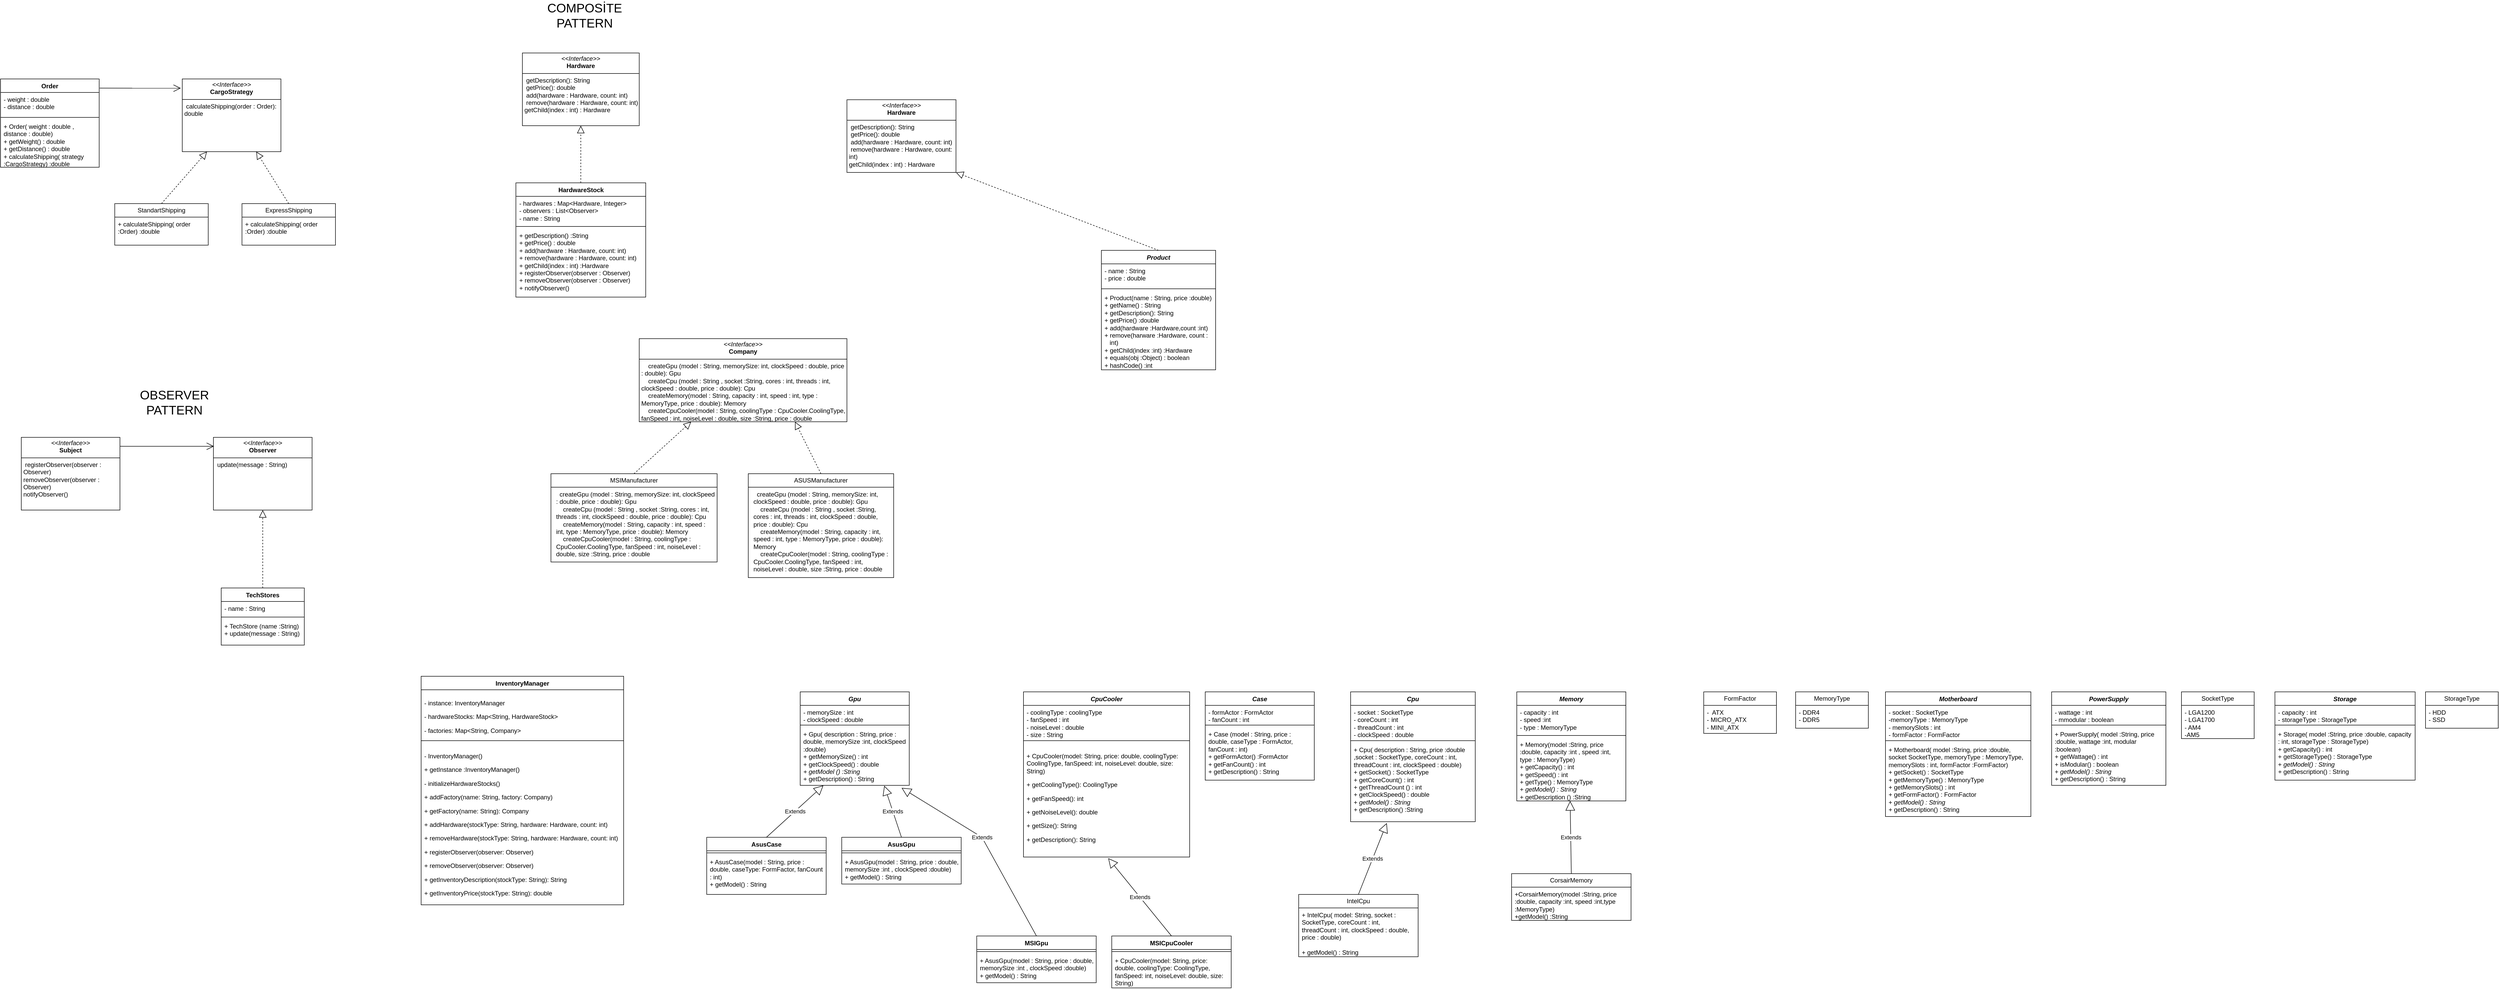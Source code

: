 <mxfile version="24.9.2">
  <diagram id="C5RBs43oDa-KdzZeNtuy" name="Page-1">
    <mxGraphModel dx="2696" dy="2283" grid="1" gridSize="10" guides="1" tooltips="1" connect="1" arrows="1" fold="1" page="1" pageScale="1" pageWidth="827" pageHeight="1169" math="0" shadow="0">
      <root>
        <mxCell id="WIyWlLk6GJQsqaUBKTNV-0" />
        <mxCell id="WIyWlLk6GJQsqaUBKTNV-1" parent="WIyWlLk6GJQsqaUBKTNV-0" />
        <mxCell id="6QeNphfjCAm_pFqaKiIY-25" value="&lt;i&gt;Product&lt;/i&gt;" style="swimlane;fontStyle=1;align=center;verticalAlign=top;childLayout=stackLayout;horizontal=1;startSize=26;horizontalStack=0;resizeParent=1;resizeParentMax=0;resizeLast=0;collapsible=1;marginBottom=0;whiteSpace=wrap;html=1;" parent="WIyWlLk6GJQsqaUBKTNV-1" vertex="1">
          <mxGeometry x="590" y="-50" width="220" height="230" as="geometry" />
        </mxCell>
        <mxCell id="6QeNphfjCAm_pFqaKiIY-26" value="- name : String&lt;div&gt;- price : double&lt;/div&gt;" style="text;strokeColor=none;fillColor=none;align=left;verticalAlign=top;spacingLeft=4;spacingRight=4;overflow=hidden;rotatable=0;points=[[0,0.5],[1,0.5]];portConstraint=eastwest;whiteSpace=wrap;html=1;" parent="6QeNphfjCAm_pFqaKiIY-25" vertex="1">
          <mxGeometry y="26" width="220" height="44" as="geometry" />
        </mxCell>
        <mxCell id="6QeNphfjCAm_pFqaKiIY-27" value="" style="line;strokeWidth=1;fillColor=none;align=left;verticalAlign=middle;spacingTop=-1;spacingLeft=3;spacingRight=3;rotatable=0;labelPosition=right;points=[];portConstraint=eastwest;strokeColor=inherit;" parent="6QeNphfjCAm_pFqaKiIY-25" vertex="1">
          <mxGeometry y="70" width="220" height="8" as="geometry" />
        </mxCell>
        <mxCell id="6QeNphfjCAm_pFqaKiIY-28" value="+ Product(name : String, price :double)&lt;div&gt;+ getName() : String&lt;br&gt;&lt;div&gt;+ getDescription(): String&lt;/div&gt;&lt;div&gt;+ getPrice() :double&lt;/div&gt;&lt;div&gt;+ add(hardware :Hardware,count :int)&lt;/div&gt;&lt;div&gt;+ remove(harware :Hardware, count :&amp;nbsp; &amp;nbsp; &amp;nbsp; &amp;nbsp;int)&lt;/div&gt;&lt;div&gt;+ getChild(index :int) :Hardware&lt;/div&gt;&lt;/div&gt;&lt;div&gt;+ equals(obj :Object) : boolean&lt;/div&gt;&lt;div&gt;+ hashCode() :int&lt;/div&gt;" style="text;strokeColor=none;fillColor=none;align=left;verticalAlign=top;spacingLeft=4;spacingRight=4;overflow=hidden;rotatable=0;points=[[0,0.5],[1,0.5]];portConstraint=eastwest;whiteSpace=wrap;html=1;" parent="6QeNphfjCAm_pFqaKiIY-25" vertex="1">
          <mxGeometry y="78" width="220" height="152" as="geometry" />
        </mxCell>
        <mxCell id="6QeNphfjCAm_pFqaKiIY-34" value="&lt;p style=&quot;margin:0px;margin-top:4px;text-align:center;&quot;&gt;&lt;i&gt;&amp;lt;&amp;lt;Interface&amp;gt;&amp;gt;&lt;/i&gt;&lt;br&gt;&lt;b&gt;Company&lt;/b&gt;&lt;/p&gt;&lt;hr size=&quot;1&quot; style=&quot;border-style:solid;&quot;&gt;&lt;p style=&quot;margin:0px;margin-left:4px;&quot;&gt;&amp;nbsp; &amp;nbsp; createGpu (model : String, memorySize: int, clockSpeed : double, price : double): Gpu&lt;br&gt;&amp;nbsp; &amp;nbsp; createCpu (model : String , socket :String, cores : int, threads : int, clockSpeed : double, price : double): Cpu&lt;/p&gt;&lt;p style=&quot;margin:0px;margin-left:4px;&quot;&gt;&amp;nbsp; &amp;nbsp; createMemory(model : String, capacity : int, speed : int, type : MemoryType, price : double): Memory&amp;nbsp;&lt;/p&gt;&lt;p style=&quot;margin:0px;margin-left:4px;&quot;&gt;&amp;nbsp; &amp;nbsp; createCpuCooler(model : String, coolingType : CpuCooler.CoolingType, fanSpeed : int, noiseLevel : double, size :String, price : double&lt;/p&gt;" style="verticalAlign=top;align=left;overflow=fill;html=1;whiteSpace=wrap;" parent="WIyWlLk6GJQsqaUBKTNV-1" vertex="1">
          <mxGeometry x="-300" y="120" width="400" height="160" as="geometry" />
        </mxCell>
        <mxCell id="6QeNphfjCAm_pFqaKiIY-39" value="ASUSManufacturer" style="swimlane;fontStyle=0;childLayout=stackLayout;horizontal=1;startSize=26;fillColor=none;horizontalStack=0;resizeParent=1;resizeParentMax=0;resizeLast=0;collapsible=1;marginBottom=0;whiteSpace=wrap;html=1;" parent="WIyWlLk6GJQsqaUBKTNV-1" vertex="1">
          <mxGeometry x="-90" y="380" width="280" height="200" as="geometry" />
        </mxCell>
        <mxCell id="6QeNphfjCAm_pFqaKiIY-40" value="&lt;p style=&quot;margin: 0px 0px 0px 4px;&quot;&gt;&amp;nbsp; createGpu (model : String, memorySize: int, clockSpeed : double, price : double): Gpu&lt;br&gt;&amp;nbsp; &amp;nbsp; createCpu (model : String , socket :String, cores : int, threads : int, clockSpeed : double, price : double): Cpu&lt;/p&gt;&lt;p style=&quot;margin: 0px 0px 0px 4px;&quot;&gt;&amp;nbsp; &amp;nbsp; createMemory(model : String, capacity : int, speed : int, type : MemoryType, price : double): Memory&amp;nbsp;&lt;/p&gt;&lt;p style=&quot;margin: 0px 0px 0px 4px;&quot;&gt;&amp;nbsp; &amp;nbsp; createCpuCooler(model : String, coolingType : CpuCooler.CoolingType, fanSpeed : int, noiseLevel : double, size :String, price : double&lt;/p&gt;" style="text;strokeColor=none;fillColor=none;align=left;verticalAlign=top;spacingLeft=4;spacingRight=4;overflow=hidden;rotatable=0;points=[[0,0.5],[1,0.5]];portConstraint=eastwest;whiteSpace=wrap;html=1;" parent="6QeNphfjCAm_pFqaKiIY-39" vertex="1">
          <mxGeometry y="26" width="280" height="174" as="geometry" />
        </mxCell>
        <mxCell id="6QeNphfjCAm_pFqaKiIY-43" value="" style="endArrow=block;dashed=1;endFill=0;endSize=12;html=1;rounded=0;exitX=0.5;exitY=0;exitDx=0;exitDy=0;entryX=0.75;entryY=1;entryDx=0;entryDy=0;" parent="WIyWlLk6GJQsqaUBKTNV-1" source="6QeNphfjCAm_pFqaKiIY-39" target="6QeNphfjCAm_pFqaKiIY-34" edge="1">
          <mxGeometry width="160" relative="1" as="geometry">
            <mxPoint x="-130" y="320" as="sourcePoint" />
            <mxPoint x="30" y="320" as="targetPoint" />
          </mxGeometry>
        </mxCell>
        <mxCell id="6QeNphfjCAm_pFqaKiIY-48" value="MSIManufacturer" style="swimlane;fontStyle=0;childLayout=stackLayout;horizontal=1;startSize=26;fillColor=none;horizontalStack=0;resizeParent=1;resizeParentMax=0;resizeLast=0;collapsible=1;marginBottom=0;whiteSpace=wrap;html=1;" parent="WIyWlLk6GJQsqaUBKTNV-1" vertex="1">
          <mxGeometry x="-470" y="380" width="320" height="170" as="geometry" />
        </mxCell>
        <mxCell id="6QeNphfjCAm_pFqaKiIY-49" value="&lt;p style=&quot;margin: 0px 0px 0px 4px;&quot;&gt;&amp;nbsp; createGpu (model : String, memorySize: int, clockSpeed : double, price : double): Gpu&lt;br&gt;&amp;nbsp; &amp;nbsp; createCpu (model : String , socket :String, cores : int, threads : int, clockSpeed : double, price : double): Cpu&lt;/p&gt;&lt;p style=&quot;margin: 0px 0px 0px 4px;&quot;&gt;&amp;nbsp; &amp;nbsp; createMemory(model : String, capacity : int, speed : int, type : MemoryType, price : double): Memory&amp;nbsp;&lt;/p&gt;&lt;p style=&quot;margin: 0px 0px 0px 4px;&quot;&gt;&amp;nbsp; &amp;nbsp; createCpuCooler(model : String, coolingType : CpuCooler.CoolingType, fanSpeed : int, noiseLevel : double, size :String, price : double&lt;/p&gt;" style="text;strokeColor=none;fillColor=none;align=left;verticalAlign=top;spacingLeft=4;spacingRight=4;overflow=hidden;rotatable=0;points=[[0,0.5],[1,0.5]];portConstraint=eastwest;whiteSpace=wrap;html=1;" parent="6QeNphfjCAm_pFqaKiIY-48" vertex="1">
          <mxGeometry y="26" width="320" height="144" as="geometry" />
        </mxCell>
        <mxCell id="6QeNphfjCAm_pFqaKiIY-52" value="" style="endArrow=block;dashed=1;endFill=0;endSize=12;html=1;rounded=0;exitX=0.5;exitY=0;exitDx=0;exitDy=0;entryX=0.25;entryY=1;entryDx=0;entryDy=0;" parent="WIyWlLk6GJQsqaUBKTNV-1" source="6QeNphfjCAm_pFqaKiIY-48" target="6QeNphfjCAm_pFqaKiIY-34" edge="1">
          <mxGeometry width="160" relative="1" as="geometry">
            <mxPoint x="-190" y="400" as="sourcePoint" />
            <mxPoint x="-47" y="280" as="targetPoint" />
          </mxGeometry>
        </mxCell>
        <mxCell id="6QeNphfjCAm_pFqaKiIY-53" value="&lt;p style=&quot;margin:0px;margin-top:4px;text-align:center;&quot;&gt;&lt;i&gt;&amp;lt;&amp;lt;Interface&amp;gt;&amp;gt;&lt;/i&gt;&lt;br&gt;&lt;b&gt;Hardware&lt;/b&gt;&lt;/p&gt;&lt;hr size=&quot;1&quot; style=&quot;border-style:solid;&quot;&gt;&lt;p style=&quot;margin:0px;margin-left:4px;&quot;&gt;&lt;span style=&quot;background-color: initial;&quot;&gt;&amp;nbsp;getDescription(): String&lt;/span&gt;&lt;/p&gt;&lt;p style=&quot;margin:0px;margin-left:4px;&quot;&gt;&amp;nbsp;getPrice(): double&lt;/p&gt;&lt;p style=&quot;margin:0px;margin-left:4px;&quot;&gt;&amp;nbsp;add(hardware : Hardware, count: int)&lt;/p&gt;&lt;p style=&quot;margin:0px;margin-left:4px;&quot;&gt;&amp;nbsp;remove&lt;span style=&quot;background-color: initial;&quot;&gt;(hardware : Hardware, count: int)&lt;/span&gt;&lt;/p&gt;&lt;p style=&quot;margin:0px;margin-left:4px;&quot;&gt;&lt;span style=&quot;background-color: initial;&quot;&gt;getChild(index : int) : Hardware&lt;/span&gt;&lt;/p&gt;&lt;div&gt;&lt;span style=&quot;background-color: initial;&quot;&gt;&lt;br&gt;&lt;/span&gt;&lt;/div&gt;&lt;p style=&quot;margin:0px;margin-left:4px;&quot;&gt;&lt;br&gt;&lt;/p&gt;" style="verticalAlign=top;align=left;overflow=fill;html=1;whiteSpace=wrap;" parent="WIyWlLk6GJQsqaUBKTNV-1" vertex="1">
          <mxGeometry x="100" y="-340" width="210" height="140" as="geometry" />
        </mxCell>
        <mxCell id="6QeNphfjCAm_pFqaKiIY-54" value="HardwareStock" style="swimlane;fontStyle=1;align=center;verticalAlign=top;childLayout=stackLayout;horizontal=1;startSize=26;horizontalStack=0;resizeParent=1;resizeParentMax=0;resizeLast=0;collapsible=1;marginBottom=0;whiteSpace=wrap;html=1;" parent="WIyWlLk6GJQsqaUBKTNV-1" vertex="1">
          <mxGeometry x="-537.5" y="-180" width="250" height="220" as="geometry" />
        </mxCell>
        <mxCell id="6QeNphfjCAm_pFqaKiIY-55" value="- hardwares : Map&amp;lt;Hardware, Integer&amp;gt; &lt;div&gt;- observers : List&amp;lt;Observer&amp;gt;&lt;/div&gt;&lt;div&gt;- name : String&lt;/div&gt;" style="text;strokeColor=none;fillColor=none;align=left;verticalAlign=top;spacingLeft=4;spacingRight=4;overflow=hidden;rotatable=0;points=[[0,0.5],[1,0.5]];portConstraint=eastwest;whiteSpace=wrap;html=1;" parent="6QeNphfjCAm_pFqaKiIY-54" vertex="1">
          <mxGeometry y="26" width="250" height="54" as="geometry" />
        </mxCell>
        <mxCell id="6QeNphfjCAm_pFqaKiIY-56" value="" style="line;strokeWidth=1;fillColor=none;align=left;verticalAlign=middle;spacingTop=-1;spacingLeft=3;spacingRight=3;rotatable=0;labelPosition=right;points=[];portConstraint=eastwest;strokeColor=inherit;" parent="6QeNphfjCAm_pFqaKiIY-54" vertex="1">
          <mxGeometry y="80" width="250" height="8" as="geometry" />
        </mxCell>
        <mxCell id="6QeNphfjCAm_pFqaKiIY-57" value="&lt;div&gt;&lt;span style=&quot;background-color: initial;&quot;&gt;+ getDescription() :String&lt;/span&gt;&lt;/div&gt;&lt;div&gt;+ getPrice() : double&lt;/div&gt;&lt;div&gt;+&amp;nbsp;&lt;span style=&quot;background-color: initial;&quot;&gt;add(hardware : Hardware, count: int)&lt;/span&gt;&lt;/div&gt;&lt;div&gt;&lt;span style=&quot;background-color: initial;&quot;&gt;+ remove&lt;/span&gt;&lt;span style=&quot;background-color: initial;&quot;&gt;(hardware : Hardware, count: int)&lt;/span&gt;&lt;/div&gt;&lt;div&gt;&lt;span style=&quot;background-color: initial;&quot;&gt;+ getChild(index : int) :Hardware&lt;/span&gt;&lt;/div&gt;&lt;div&gt;&lt;span style=&quot;background-color: initial;&quot;&gt;+ registerObserver(observer : Observer)&lt;/span&gt;&lt;/div&gt;&lt;div&gt;&lt;span style=&quot;background-color: initial;&quot;&gt;+&lt;/span&gt;&lt;span style=&quot;background-color: initial;&quot;&gt;&amp;nbsp;removeObserver(observer : Observer)&lt;/span&gt;&lt;/div&gt;&lt;div&gt;&lt;span style=&quot;background-color: initial;&quot;&gt;+ notify&lt;/span&gt;&lt;span style=&quot;background-color: initial;&quot;&gt;Observer()&lt;/span&gt;&lt;/div&gt;&lt;div&gt;&lt;div&gt;&lt;br&gt;&lt;/div&gt;&lt;/div&gt;" style="text;strokeColor=none;fillColor=none;align=left;verticalAlign=top;spacingLeft=4;spacingRight=4;overflow=hidden;rotatable=0;points=[[0,0.5],[1,0.5]];portConstraint=eastwest;whiteSpace=wrap;html=1;" parent="6QeNphfjCAm_pFqaKiIY-54" vertex="1">
          <mxGeometry y="88" width="250" height="132" as="geometry" />
        </mxCell>
        <mxCell id="6QeNphfjCAm_pFqaKiIY-58" value="" style="endArrow=block;dashed=1;endFill=0;endSize=12;html=1;rounded=0;exitX=0.5;exitY=0;exitDx=0;exitDy=0;" parent="WIyWlLk6GJQsqaUBKTNV-1" source="6QeNphfjCAm_pFqaKiIY-54" target="XWvDcAkHK5dL2flV-9Gg-0" edge="1">
          <mxGeometry width="160" relative="1" as="geometry">
            <mxPoint x="-285" y="-175" as="sourcePoint" />
            <mxPoint x="-125" y="-175" as="targetPoint" />
          </mxGeometry>
        </mxCell>
        <mxCell id="6QeNphfjCAm_pFqaKiIY-59" value="&lt;p style=&quot;margin:0px;margin-top:4px;text-align:center;&quot;&gt;&lt;i&gt;&amp;lt;&amp;lt;Interface&amp;gt;&amp;gt;&lt;/i&gt;&lt;br&gt;&lt;b&gt;Subject&lt;/b&gt;&lt;/p&gt;&lt;hr size=&quot;1&quot; style=&quot;border-style:solid;&quot;&gt;&lt;p style=&quot;margin:0px;margin-left:4px;&quot;&gt;&amp;nbsp;registerObserver(observer : Observer)&lt;br&gt;removeObserver(observer : Observer)&lt;/p&gt;&lt;p style=&quot;margin:0px;margin-left:4px;&quot;&gt;notify&lt;span style=&quot;background-color: initial;&quot;&gt;Observer()&lt;/span&gt;&lt;/p&gt;" style="verticalAlign=top;align=left;overflow=fill;html=1;whiteSpace=wrap;" parent="WIyWlLk6GJQsqaUBKTNV-1" vertex="1">
          <mxGeometry x="-1490" y="310" width="190" height="140" as="geometry" />
        </mxCell>
        <mxCell id="6QeNphfjCAm_pFqaKiIY-60" value="&lt;p style=&quot;margin:0px;margin-top:4px;text-align:center;&quot;&gt;&lt;i&gt;&amp;lt;&amp;lt;Interface&amp;gt;&amp;gt;&lt;/i&gt;&lt;br&gt;&lt;b&gt;Observer&lt;/b&gt;&lt;/p&gt;&lt;hr size=&quot;1&quot; style=&quot;border-style:solid;&quot;&gt;&lt;p style=&quot;margin:0px;margin-left:4px;&quot;&gt;&amp;nbsp;update(message : String)&lt;/p&gt;" style="verticalAlign=top;align=left;overflow=fill;html=1;whiteSpace=wrap;" parent="WIyWlLk6GJQsqaUBKTNV-1" vertex="1">
          <mxGeometry x="-1120" y="310" width="190" height="140" as="geometry" />
        </mxCell>
        <mxCell id="6QeNphfjCAm_pFqaKiIY-62" value="" style="endArrow=block;dashed=1;endFill=0;endSize=12;html=1;rounded=0;exitX=0.5;exitY=0;exitDx=0;exitDy=0;entryX=1;entryY=1;entryDx=0;entryDy=0;" parent="WIyWlLk6GJQsqaUBKTNV-1" source="6QeNphfjCAm_pFqaKiIY-25" target="6QeNphfjCAm_pFqaKiIY-53" edge="1">
          <mxGeometry width="160" relative="1" as="geometry">
            <mxPoint x="250" y="240" as="sourcePoint" />
            <mxPoint x="410" y="240" as="targetPoint" />
          </mxGeometry>
        </mxCell>
        <mxCell id="XWvDcAkHK5dL2flV-9Gg-0" value="&lt;p style=&quot;margin:0px;margin-top:4px;text-align:center;&quot;&gt;&lt;i&gt;&amp;lt;&amp;lt;Interface&amp;gt;&amp;gt;&lt;/i&gt;&lt;br&gt;&lt;b&gt;Hardware&lt;/b&gt;&lt;/p&gt;&lt;hr size=&quot;1&quot; style=&quot;border-style:solid;&quot;&gt;&lt;p style=&quot;margin:0px;margin-left:4px;&quot;&gt;&lt;span style=&quot;background-color: initial;&quot;&gt;&amp;nbsp;getDescription(): String&lt;/span&gt;&lt;/p&gt;&lt;p style=&quot;margin:0px;margin-left:4px;&quot;&gt;&amp;nbsp;getPrice(): double&lt;/p&gt;&lt;p style=&quot;margin:0px;margin-left:4px;&quot;&gt;&amp;nbsp;add(hardware : Hardware, count: int)&lt;/p&gt;&lt;p style=&quot;margin:0px;margin-left:4px;&quot;&gt;&amp;nbsp;remove&lt;span style=&quot;background-color: initial;&quot;&gt;(hardware : Hardware, count: int)&lt;/span&gt;&lt;/p&gt;&lt;p style=&quot;margin:0px;margin-left:4px;&quot;&gt;&lt;span style=&quot;background-color: initial;&quot;&gt;getChild(index : int) : Hardware&lt;/span&gt;&lt;/p&gt;&lt;div&gt;&lt;span style=&quot;background-color: initial;&quot;&gt;&lt;br&gt;&lt;/span&gt;&lt;/div&gt;&lt;p style=&quot;margin:0px;margin-left:4px;&quot;&gt;&lt;br&gt;&lt;/p&gt;" style="verticalAlign=top;align=left;overflow=fill;html=1;whiteSpace=wrap;" parent="WIyWlLk6GJQsqaUBKTNV-1" vertex="1">
          <mxGeometry x="-525" y="-430" width="225" height="140" as="geometry" />
        </mxCell>
        <mxCell id="XWvDcAkHK5dL2flV-9Gg-3" value="&lt;p style=&quot;margin:0px;margin-top:4px;text-align:center;&quot;&gt;&lt;i&gt;&amp;lt;&amp;lt;Interface&amp;gt;&amp;gt;&lt;/i&gt;&lt;br&gt;&lt;b&gt;CargoStrategy&lt;/b&gt;&lt;/p&gt;&lt;hr size=&quot;1&quot; style=&quot;border-style:solid;&quot;&gt;&lt;p style=&quot;margin:0px;margin-left:4px;&quot;&gt;&amp;nbsp;calculateShipping(order : Order): double&lt;/p&gt;" style="verticalAlign=top;align=left;overflow=fill;html=1;whiteSpace=wrap;" parent="WIyWlLk6GJQsqaUBKTNV-1" vertex="1">
          <mxGeometry x="-1180" y="-380" width="190" height="140" as="geometry" />
        </mxCell>
        <mxCell id="XWvDcAkHK5dL2flV-9Gg-4" value="Order" style="swimlane;fontStyle=1;align=center;verticalAlign=top;childLayout=stackLayout;horizontal=1;startSize=26;horizontalStack=0;resizeParent=1;resizeParentMax=0;resizeLast=0;collapsible=1;marginBottom=0;whiteSpace=wrap;html=1;" parent="WIyWlLk6GJQsqaUBKTNV-1" vertex="1">
          <mxGeometry x="-1530" y="-380" width="190" height="170" as="geometry" />
        </mxCell>
        <mxCell id="XWvDcAkHK5dL2flV-9Gg-5" value="- weight : double&lt;div&gt;- distance : double&lt;/div&gt;" style="text;strokeColor=none;fillColor=none;align=left;verticalAlign=top;spacingLeft=4;spacingRight=4;overflow=hidden;rotatable=0;points=[[0,0.5],[1,0.5]];portConstraint=eastwest;whiteSpace=wrap;html=1;" parent="XWvDcAkHK5dL2flV-9Gg-4" vertex="1">
          <mxGeometry y="26" width="190" height="44" as="geometry" />
        </mxCell>
        <mxCell id="XWvDcAkHK5dL2flV-9Gg-6" value="" style="line;strokeWidth=1;fillColor=none;align=left;verticalAlign=middle;spacingTop=-1;spacingLeft=3;spacingRight=3;rotatable=0;labelPosition=right;points=[];portConstraint=eastwest;strokeColor=inherit;" parent="XWvDcAkHK5dL2flV-9Gg-4" vertex="1">
          <mxGeometry y="70" width="190" height="8" as="geometry" />
        </mxCell>
        <mxCell id="XWvDcAkHK5dL2flV-9Gg-7" value="+ Order( weight : double , distance : double)&lt;div&gt;+ getWeight() : double&lt;/div&gt;&lt;div&gt;+ getDistance() : double&lt;/div&gt;&lt;div&gt;+ calculateShipping( strategy :CargoStrategy) :double&amp;nbsp;&lt;/div&gt;" style="text;strokeColor=none;fillColor=none;align=left;verticalAlign=top;spacingLeft=4;spacingRight=4;overflow=hidden;rotatable=0;points=[[0,0.5],[1,0.5]];portConstraint=eastwest;whiteSpace=wrap;html=1;" parent="XWvDcAkHK5dL2flV-9Gg-4" vertex="1">
          <mxGeometry y="78" width="190" height="92" as="geometry" />
        </mxCell>
        <mxCell id="XWvDcAkHK5dL2flV-9Gg-8" value="StandartShipping" style="swimlane;fontStyle=0;childLayout=stackLayout;horizontal=1;startSize=26;fillColor=none;horizontalStack=0;resizeParent=1;resizeParentMax=0;resizeLast=0;collapsible=1;marginBottom=0;whiteSpace=wrap;html=1;" parent="WIyWlLk6GJQsqaUBKTNV-1" vertex="1">
          <mxGeometry x="-1310" y="-140" width="180" height="80" as="geometry" />
        </mxCell>
        <mxCell id="XWvDcAkHK5dL2flV-9Gg-9" value="+ calculateShipping( order :Order) :double&amp;nbsp;" style="text;strokeColor=none;fillColor=none;align=left;verticalAlign=top;spacingLeft=4;spacingRight=4;overflow=hidden;rotatable=0;points=[[0,0.5],[1,0.5]];portConstraint=eastwest;whiteSpace=wrap;html=1;" parent="XWvDcAkHK5dL2flV-9Gg-8" vertex="1">
          <mxGeometry y="26" width="180" height="54" as="geometry" />
        </mxCell>
        <mxCell id="XWvDcAkHK5dL2flV-9Gg-12" value="ExpressShipping" style="swimlane;fontStyle=0;childLayout=stackLayout;horizontal=1;startSize=26;fillColor=none;horizontalStack=0;resizeParent=1;resizeParentMax=0;resizeLast=0;collapsible=1;marginBottom=0;whiteSpace=wrap;html=1;" parent="WIyWlLk6GJQsqaUBKTNV-1" vertex="1">
          <mxGeometry x="-1065" y="-140" width="180" height="80" as="geometry" />
        </mxCell>
        <mxCell id="XWvDcAkHK5dL2flV-9Gg-13" value="+ calculateShipping( order :Order) :double&amp;nbsp;" style="text;strokeColor=none;fillColor=none;align=left;verticalAlign=top;spacingLeft=4;spacingRight=4;overflow=hidden;rotatable=0;points=[[0,0.5],[1,0.5]];portConstraint=eastwest;whiteSpace=wrap;html=1;" parent="XWvDcAkHK5dL2flV-9Gg-12" vertex="1">
          <mxGeometry y="26" width="180" height="54" as="geometry" />
        </mxCell>
        <mxCell id="XWvDcAkHK5dL2flV-9Gg-15" value="" style="endArrow=block;dashed=1;endFill=0;endSize=12;html=1;rounded=0;exitX=0.5;exitY=0;exitDx=0;exitDy=0;entryX=0.25;entryY=1;entryDx=0;entryDy=0;" parent="WIyWlLk6GJQsqaUBKTNV-1" source="XWvDcAkHK5dL2flV-9Gg-8" target="XWvDcAkHK5dL2flV-9Gg-3" edge="1">
          <mxGeometry width="160" relative="1" as="geometry">
            <mxPoint x="-1120" y="-60" as="sourcePoint" />
            <mxPoint x="-960" y="-60" as="targetPoint" />
          </mxGeometry>
        </mxCell>
        <mxCell id="XWvDcAkHK5dL2flV-9Gg-16" value="" style="endArrow=block;dashed=1;endFill=0;endSize=12;html=1;rounded=0;exitX=0.5;exitY=0;exitDx=0;exitDy=0;entryX=0.75;entryY=1;entryDx=0;entryDy=0;" parent="WIyWlLk6GJQsqaUBKTNV-1" source="XWvDcAkHK5dL2flV-9Gg-12" target="XWvDcAkHK5dL2flV-9Gg-3" edge="1">
          <mxGeometry width="160" relative="1" as="geometry">
            <mxPoint x="-1210" y="-130" as="sourcePoint" />
            <mxPoint x="-1030" y="-230" as="targetPoint" />
          </mxGeometry>
        </mxCell>
        <mxCell id="XWvDcAkHK5dL2flV-9Gg-17" value="" style="endArrow=open;endFill=1;endSize=12;html=1;rounded=0;exitX=1.005;exitY=0.104;exitDx=0;exitDy=0;exitPerimeter=0;entryX=-0.015;entryY=0.127;entryDx=0;entryDy=0;entryPerimeter=0;" parent="WIyWlLk6GJQsqaUBKTNV-1" source="XWvDcAkHK5dL2flV-9Gg-4" target="XWvDcAkHK5dL2flV-9Gg-3" edge="1">
          <mxGeometry width="160" relative="1" as="geometry">
            <mxPoint x="-1120" y="-60" as="sourcePoint" />
            <mxPoint x="-960" y="-60" as="targetPoint" />
          </mxGeometry>
        </mxCell>
        <mxCell id="XR5lh1WbpXn12krqnB3P-0" value="InventoryManager" style="swimlane;fontStyle=1;align=center;verticalAlign=top;childLayout=stackLayout;horizontal=1;startSize=26;horizontalStack=0;resizeParent=1;resizeParentMax=0;resizeLast=0;collapsible=1;marginBottom=0;whiteSpace=wrap;html=1;" vertex="1" parent="WIyWlLk6GJQsqaUBKTNV-1">
          <mxGeometry x="-720" y="770" width="390" height="440" as="geometry" />
        </mxCell>
        <mxCell id="XR5lh1WbpXn12krqnB3P-1" value="&lt;p data-pm-slice=&quot;0 0 []&quot;&gt;- instance: InventoryManager&amp;nbsp;&lt;/p&gt;&lt;p data-pm-slice=&quot;0 0 []&quot;&gt;&lt;span style=&quot;background-color: initial;&quot;&gt;- hardwareStocks: Map&amp;lt;String, HardwareStock&amp;gt;&lt;/span&gt;&lt;/p&gt;&lt;p&gt;&lt;span style=&quot;background-color: initial;&quot;&gt;- factories: Map&amp;lt;String, Company&amp;gt;&amp;nbsp;&lt;/span&gt;&lt;/p&gt;" style="text;strokeColor=none;fillColor=none;align=left;verticalAlign=top;spacingLeft=4;spacingRight=4;overflow=hidden;rotatable=0;points=[[0,0.5],[1,0.5]];portConstraint=eastwest;whiteSpace=wrap;html=1;" vertex="1" parent="XR5lh1WbpXn12krqnB3P-0">
          <mxGeometry y="26" width="390" height="94" as="geometry" />
        </mxCell>
        <mxCell id="XR5lh1WbpXn12krqnB3P-2" value="" style="line;strokeWidth=1;fillColor=none;align=left;verticalAlign=middle;spacingTop=-1;spacingLeft=3;spacingRight=3;rotatable=0;labelPosition=right;points=[];portConstraint=eastwest;strokeColor=inherit;" vertex="1" parent="XR5lh1WbpXn12krqnB3P-0">
          <mxGeometry y="120" width="390" height="8" as="geometry" />
        </mxCell>
        <mxCell id="XR5lh1WbpXn12krqnB3P-3" value="&lt;p data-pm-slice=&quot;0 0 []&quot;&gt;- InventoryManager()&lt;/p&gt;&lt;p data-pm-slice=&quot;0 0 []&quot;&gt;+ getInstance :InventoryManager()&lt;/p&gt;&lt;p data-pm-slice=&quot;0 0 []&quot;&gt;-&amp;nbsp;initializeHardwareStocks()&lt;/p&gt;&lt;p&gt; + addFactory(name: String, factory: Company) &lt;/p&gt;&lt;p&gt; + getFactory(name: String): Company         &lt;/p&gt;&lt;p&gt; + addHardware(stockType: String, hardware: Hardware, count: int) &lt;/p&gt;&lt;p&gt; + removeHardware(stockType: String, hardware: Hardware, count: int) &lt;/p&gt;&lt;p&gt; + registerObserver(observer: Observer)      &lt;/p&gt;&lt;p&gt;+ removeObserver(observer: Observer)        &lt;/p&gt;&lt;p&gt;+ getInventoryDescription(stockType: String): String &lt;/p&gt;&lt;p&gt; + getInventoryPrice(stockType: String): double&amp;nbsp;&lt;/p&gt;" style="text;strokeColor=none;fillColor=none;align=left;verticalAlign=top;spacingLeft=4;spacingRight=4;overflow=hidden;rotatable=0;points=[[0,0.5],[1,0.5]];portConstraint=eastwest;whiteSpace=wrap;html=1;" vertex="1" parent="XR5lh1WbpXn12krqnB3P-0">
          <mxGeometry y="128" width="390" height="312" as="geometry" />
        </mxCell>
        <mxCell id="XR5lh1WbpXn12krqnB3P-4" value="TechStores" style="swimlane;fontStyle=1;align=center;verticalAlign=top;childLayout=stackLayout;horizontal=1;startSize=26;horizontalStack=0;resizeParent=1;resizeParentMax=0;resizeLast=0;collapsible=1;marginBottom=0;whiteSpace=wrap;html=1;" vertex="1" parent="WIyWlLk6GJQsqaUBKTNV-1">
          <mxGeometry x="-1105" y="600" width="160" height="110" as="geometry" />
        </mxCell>
        <mxCell id="XR5lh1WbpXn12krqnB3P-5" value="- name : String" style="text;strokeColor=none;fillColor=none;align=left;verticalAlign=top;spacingLeft=4;spacingRight=4;overflow=hidden;rotatable=0;points=[[0,0.5],[1,0.5]];portConstraint=eastwest;whiteSpace=wrap;html=1;" vertex="1" parent="XR5lh1WbpXn12krqnB3P-4">
          <mxGeometry y="26" width="160" height="26" as="geometry" />
        </mxCell>
        <mxCell id="XR5lh1WbpXn12krqnB3P-6" value="" style="line;strokeWidth=1;fillColor=none;align=left;verticalAlign=middle;spacingTop=-1;spacingLeft=3;spacingRight=3;rotatable=0;labelPosition=right;points=[];portConstraint=eastwest;strokeColor=inherit;" vertex="1" parent="XR5lh1WbpXn12krqnB3P-4">
          <mxGeometry y="52" width="160" height="8" as="geometry" />
        </mxCell>
        <mxCell id="XR5lh1WbpXn12krqnB3P-7" value="+ TechStore (name :String)&lt;div&gt;+ update(message : String)&lt;/div&gt;" style="text;strokeColor=none;fillColor=none;align=left;verticalAlign=top;spacingLeft=4;spacingRight=4;overflow=hidden;rotatable=0;points=[[0,0.5],[1,0.5]];portConstraint=eastwest;whiteSpace=wrap;html=1;" vertex="1" parent="XR5lh1WbpXn12krqnB3P-4">
          <mxGeometry y="60" width="160" height="50" as="geometry" />
        </mxCell>
        <mxCell id="XR5lh1WbpXn12krqnB3P-8" value="" style="endArrow=block;dashed=1;endFill=0;endSize=12;html=1;rounded=0;entryX=0.5;entryY=1;entryDx=0;entryDy=0;exitX=0.5;exitY=0;exitDx=0;exitDy=0;" edge="1" parent="WIyWlLk6GJQsqaUBKTNV-1" source="XR5lh1WbpXn12krqnB3P-4" target="6QeNphfjCAm_pFqaKiIY-60">
          <mxGeometry width="160" relative="1" as="geometry">
            <mxPoint x="-1200" y="580" as="sourcePoint" />
            <mxPoint x="-1040" y="580" as="targetPoint" />
          </mxGeometry>
        </mxCell>
        <mxCell id="XR5lh1WbpXn12krqnB3P-10" value="" style="endArrow=open;endFill=1;endSize=12;html=1;rounded=0;exitX=1.002;exitY=0.123;exitDx=0;exitDy=0;entryX=0.005;entryY=0.123;entryDx=0;entryDy=0;exitPerimeter=0;entryPerimeter=0;" edge="1" parent="WIyWlLk6GJQsqaUBKTNV-1" source="6QeNphfjCAm_pFqaKiIY-59" target="6QeNphfjCAm_pFqaKiIY-60">
          <mxGeometry width="160" relative="1" as="geometry">
            <mxPoint x="-1220" y="540" as="sourcePoint" />
            <mxPoint x="-1060" y="540" as="targetPoint" />
          </mxGeometry>
        </mxCell>
        <mxCell id="XR5lh1WbpXn12krqnB3P-11" value="&lt;font style=&quot;font-size: 24px;&quot;&gt;OBSERVER PATTERN&lt;/font&gt;" style="text;strokeColor=none;align=center;fillColor=none;html=1;verticalAlign=middle;whiteSpace=wrap;rounded=0;" vertex="1" parent="WIyWlLk6GJQsqaUBKTNV-1">
          <mxGeometry x="-1300" y="215" width="210" height="55" as="geometry" />
        </mxCell>
        <mxCell id="XR5lh1WbpXn12krqnB3P-13" value="&lt;font style=&quot;font-size: 24px;&quot;&gt;COMPOSİTE PATTERN&lt;/font&gt;" style="text;strokeColor=none;align=center;fillColor=none;html=1;verticalAlign=middle;whiteSpace=wrap;rounded=0;" vertex="1" parent="WIyWlLk6GJQsqaUBKTNV-1">
          <mxGeometry x="-510" y="-530" width="210" height="55" as="geometry" />
        </mxCell>
        <mxCell id="XR5lh1WbpXn12krqnB3P-14" value="AsusCase" style="swimlane;fontStyle=1;align=center;verticalAlign=top;childLayout=stackLayout;horizontal=1;startSize=26;horizontalStack=0;resizeParent=1;resizeParentMax=0;resizeLast=0;collapsible=1;marginBottom=0;whiteSpace=wrap;html=1;" vertex="1" parent="WIyWlLk6GJQsqaUBKTNV-1">
          <mxGeometry x="-170" y="1080" width="230" height="110" as="geometry" />
        </mxCell>
        <mxCell id="XR5lh1WbpXn12krqnB3P-16" value="" style="line;strokeWidth=1;fillColor=none;align=left;verticalAlign=middle;spacingTop=-1;spacingLeft=3;spacingRight=3;rotatable=0;labelPosition=right;points=[];portConstraint=eastwest;strokeColor=inherit;" vertex="1" parent="XR5lh1WbpXn12krqnB3P-14">
          <mxGeometry y="26" width="230" height="8" as="geometry" />
        </mxCell>
        <mxCell id="XR5lh1WbpXn12krqnB3P-17" value="+ AsusCase(model : String, price : double, caseType: FormFactor&lt;span style=&quot;background-color: initial;&quot;&gt;, fanCount : int)&amp;nbsp;&lt;/span&gt;&lt;div&gt;+ getModel() : String&lt;span style=&quot;background-color: initial;&quot;&gt;&lt;/span&gt;&lt;/div&gt;" style="text;strokeColor=none;fillColor=none;align=left;verticalAlign=top;spacingLeft=4;spacingRight=4;overflow=hidden;rotatable=0;points=[[0,0.5],[1,0.5]];portConstraint=eastwest;whiteSpace=wrap;html=1;" vertex="1" parent="XR5lh1WbpXn12krqnB3P-14">
          <mxGeometry y="34" width="230" height="76" as="geometry" />
        </mxCell>
        <mxCell id="XR5lh1WbpXn12krqnB3P-18" value="AsusGpu" style="swimlane;fontStyle=1;align=center;verticalAlign=top;childLayout=stackLayout;horizontal=1;startSize=26;horizontalStack=0;resizeParent=1;resizeParentMax=0;resizeLast=0;collapsible=1;marginBottom=0;whiteSpace=wrap;html=1;" vertex="1" parent="WIyWlLk6GJQsqaUBKTNV-1">
          <mxGeometry x="90" y="1080" width="230" height="90" as="geometry" />
        </mxCell>
        <mxCell id="XR5lh1WbpXn12krqnB3P-19" value="" style="line;strokeWidth=1;fillColor=none;align=left;verticalAlign=middle;spacingTop=-1;spacingLeft=3;spacingRight=3;rotatable=0;labelPosition=right;points=[];portConstraint=eastwest;strokeColor=inherit;" vertex="1" parent="XR5lh1WbpXn12krqnB3P-18">
          <mxGeometry y="26" width="230" height="8" as="geometry" />
        </mxCell>
        <mxCell id="XR5lh1WbpXn12krqnB3P-20" value="+ AsusGpu(model : String, price : double, memorySize :int&amp;nbsp;&lt;span style=&quot;background-color: initial;&quot;&gt;, clockSpeed :double)&amp;nbsp;&lt;/span&gt;&lt;div&gt;&lt;span style=&quot;background-color: initial;&quot;&gt;+ getModel() : String&lt;/span&gt;&lt;/div&gt;" style="text;strokeColor=none;fillColor=none;align=left;verticalAlign=top;spacingLeft=4;spacingRight=4;overflow=hidden;rotatable=0;points=[[0,0.5],[1,0.5]];portConstraint=eastwest;whiteSpace=wrap;html=1;" vertex="1" parent="XR5lh1WbpXn12krqnB3P-18">
          <mxGeometry y="34" width="230" height="56" as="geometry" />
        </mxCell>
        <mxCell id="XR5lh1WbpXn12krqnB3P-21" value="&lt;i&gt;Gpu&lt;/i&gt;" style="swimlane;fontStyle=1;align=center;verticalAlign=top;childLayout=stackLayout;horizontal=1;startSize=26;horizontalStack=0;resizeParent=1;resizeParentMax=0;resizeLast=0;collapsible=1;marginBottom=0;whiteSpace=wrap;html=1;" vertex="1" parent="WIyWlLk6GJQsqaUBKTNV-1">
          <mxGeometry x="10" y="800" width="210" height="180" as="geometry" />
        </mxCell>
        <mxCell id="XR5lh1WbpXn12krqnB3P-22" value="- memorySize : int&lt;div&gt;- clockSpeed : double&lt;/div&gt;" style="text;strokeColor=none;fillColor=none;align=left;verticalAlign=top;spacingLeft=4;spacingRight=4;overflow=hidden;rotatable=0;points=[[0,0.5],[1,0.5]];portConstraint=eastwest;whiteSpace=wrap;html=1;" vertex="1" parent="XR5lh1WbpXn12krqnB3P-21">
          <mxGeometry y="26" width="210" height="34" as="geometry" />
        </mxCell>
        <mxCell id="XR5lh1WbpXn12krqnB3P-23" value="" style="line;strokeWidth=1;fillColor=none;align=left;verticalAlign=middle;spacingTop=-1;spacingLeft=3;spacingRight=3;rotatable=0;labelPosition=right;points=[];portConstraint=eastwest;strokeColor=inherit;" vertex="1" parent="XR5lh1WbpXn12krqnB3P-21">
          <mxGeometry y="60" width="210" height="8" as="geometry" />
        </mxCell>
        <mxCell id="XR5lh1WbpXn12krqnB3P-24" value="+ Gpu( description : String, price : double, memorySize :int, clockSpeed :double)&amp;nbsp;&lt;div&gt;+ getMemorySize() : int&lt;/div&gt;&lt;div&gt;+ getClockSpeed() : double&lt;/div&gt;&lt;div&gt;&lt;i&gt;+ getModel () :String&lt;/i&gt;&lt;/div&gt;&lt;div&gt;+ getDescription() : String&lt;/div&gt;" style="text;strokeColor=none;fillColor=none;align=left;verticalAlign=top;spacingLeft=4;spacingRight=4;overflow=hidden;rotatable=0;points=[[0,0.5],[1,0.5]];portConstraint=eastwest;whiteSpace=wrap;html=1;" vertex="1" parent="XR5lh1WbpXn12krqnB3P-21">
          <mxGeometry y="68" width="210" height="112" as="geometry" />
        </mxCell>
        <mxCell id="XR5lh1WbpXn12krqnB3P-25" value="Extends" style="endArrow=block;endSize=16;endFill=0;html=1;rounded=0;exitX=0.5;exitY=0;exitDx=0;exitDy=0;entryX=0.771;entryY=1.006;entryDx=0;entryDy=0;entryPerimeter=0;" edge="1" parent="WIyWlLk6GJQsqaUBKTNV-1" source="XR5lh1WbpXn12krqnB3P-18" target="XR5lh1WbpXn12krqnB3P-24">
          <mxGeometry width="160" relative="1" as="geometry">
            <mxPoint x="-10" y="1040" as="sourcePoint" />
            <mxPoint x="150" y="1040" as="targetPoint" />
          </mxGeometry>
        </mxCell>
        <mxCell id="XR5lh1WbpXn12krqnB3P-27" value="Extends" style="endArrow=block;endSize=16;endFill=0;html=1;rounded=0;exitX=0.5;exitY=0;exitDx=0;exitDy=0;entryX=0.213;entryY=1.001;entryDx=0;entryDy=0;entryPerimeter=0;" edge="1" parent="WIyWlLk6GJQsqaUBKTNV-1" source="XR5lh1WbpXn12krqnB3P-14" target="XR5lh1WbpXn12krqnB3P-24">
          <mxGeometry width="160" relative="1" as="geometry">
            <mxPoint x="190" y="1040" as="sourcePoint" />
            <mxPoint x="350" y="1040" as="targetPoint" />
          </mxGeometry>
        </mxCell>
        <mxCell id="XR5lh1WbpXn12krqnB3P-28" value="CorsairMemory" style="swimlane;fontStyle=0;childLayout=stackLayout;horizontal=1;startSize=26;fillColor=none;horizontalStack=0;resizeParent=1;resizeParentMax=0;resizeLast=0;collapsible=1;marginBottom=0;whiteSpace=wrap;html=1;" vertex="1" parent="WIyWlLk6GJQsqaUBKTNV-1">
          <mxGeometry x="1380" y="1150" width="230" height="90" as="geometry" />
        </mxCell>
        <mxCell id="XR5lh1WbpXn12krqnB3P-29" value="+CorsairMemory(model :String, price :double, capacity :int, speed :int,type :MemoryType)&lt;div&gt;+getModel() :String&amp;nbsp;&lt;/div&gt;" style="text;strokeColor=none;fillColor=none;align=left;verticalAlign=top;spacingLeft=4;spacingRight=4;overflow=hidden;rotatable=0;points=[[0,0.5],[1,0.5]];portConstraint=eastwest;whiteSpace=wrap;html=1;" vertex="1" parent="XR5lh1WbpXn12krqnB3P-28">
          <mxGeometry y="26" width="230" height="64" as="geometry" />
        </mxCell>
        <mxCell id="XR5lh1WbpXn12krqnB3P-32" value="&lt;i&gt;Memory&lt;/i&gt;" style="swimlane;fontStyle=1;align=center;verticalAlign=top;childLayout=stackLayout;horizontal=1;startSize=26;horizontalStack=0;resizeParent=1;resizeParentMax=0;resizeLast=0;collapsible=1;marginBottom=0;whiteSpace=wrap;html=1;" vertex="1" parent="WIyWlLk6GJQsqaUBKTNV-1">
          <mxGeometry x="1390" y="800" width="210" height="210" as="geometry" />
        </mxCell>
        <mxCell id="XR5lh1WbpXn12krqnB3P-33" value="- capacity : int&lt;div&gt;- speed :int&lt;/div&gt;&lt;div&gt;- type : MemoryType&lt;/div&gt;" style="text;strokeColor=none;fillColor=none;align=left;verticalAlign=top;spacingLeft=4;spacingRight=4;overflow=hidden;rotatable=0;points=[[0,0.5],[1,0.5]];portConstraint=eastwest;whiteSpace=wrap;html=1;" vertex="1" parent="XR5lh1WbpXn12krqnB3P-32">
          <mxGeometry y="26" width="210" height="54" as="geometry" />
        </mxCell>
        <mxCell id="XR5lh1WbpXn12krqnB3P-34" value="" style="line;strokeWidth=1;fillColor=none;align=left;verticalAlign=middle;spacingTop=-1;spacingLeft=3;spacingRight=3;rotatable=0;labelPosition=right;points=[];portConstraint=eastwest;strokeColor=inherit;" vertex="1" parent="XR5lh1WbpXn12krqnB3P-32">
          <mxGeometry y="80" width="210" height="8" as="geometry" />
        </mxCell>
        <mxCell id="XR5lh1WbpXn12krqnB3P-35" value="+ Memory(model :String, price :double, capacity :int , speed :int, type : MemoryType)&lt;div&gt;+ getCapacity() : int&lt;/div&gt;&lt;div&gt;+ getSpeed() : int&lt;/div&gt;&lt;div&gt;+ getType() : MemoryType&lt;/div&gt;&lt;div&gt;+&lt;i&gt; getModel() : String&lt;/i&gt;&lt;/div&gt;&lt;div&gt;+ getDescription () :String&lt;/div&gt;" style="text;strokeColor=none;fillColor=none;align=left;verticalAlign=top;spacingLeft=4;spacingRight=4;overflow=hidden;rotatable=0;points=[[0,0.5],[1,0.5]];portConstraint=eastwest;whiteSpace=wrap;html=1;" vertex="1" parent="XR5lh1WbpXn12krqnB3P-32">
          <mxGeometry y="88" width="210" height="122" as="geometry" />
        </mxCell>
        <mxCell id="XR5lh1WbpXn12krqnB3P-36" value="Extends" style="endArrow=block;endSize=16;endFill=0;html=1;rounded=0;exitX=0.5;exitY=0;exitDx=0;exitDy=0;entryX=0.489;entryY=1;entryDx=0;entryDy=0;entryPerimeter=0;" edge="1" parent="WIyWlLk6GJQsqaUBKTNV-1" source="XR5lh1WbpXn12krqnB3P-28" target="XR5lh1WbpXn12krqnB3P-35">
          <mxGeometry width="160" relative="1" as="geometry">
            <mxPoint x="1342" y="1128" as="sourcePoint" />
            <mxPoint x="1280" y="1010" as="targetPoint" />
          </mxGeometry>
        </mxCell>
        <mxCell id="XR5lh1WbpXn12krqnB3P-37" value="&lt;i&gt;Case&lt;/i&gt;" style="swimlane;fontStyle=1;align=center;verticalAlign=top;childLayout=stackLayout;horizontal=1;startSize=26;horizontalStack=0;resizeParent=1;resizeParentMax=0;resizeLast=0;collapsible=1;marginBottom=0;whiteSpace=wrap;html=1;" vertex="1" parent="WIyWlLk6GJQsqaUBKTNV-1">
          <mxGeometry x="790" y="800" width="210" height="170" as="geometry" />
        </mxCell>
        <mxCell id="XR5lh1WbpXn12krqnB3P-38" value="- formActor : FormActor&lt;div&gt;- fanCount : int&lt;/div&gt;" style="text;strokeColor=none;fillColor=none;align=left;verticalAlign=top;spacingLeft=4;spacingRight=4;overflow=hidden;rotatable=0;points=[[0,0.5],[1,0.5]];portConstraint=eastwest;whiteSpace=wrap;html=1;" vertex="1" parent="XR5lh1WbpXn12krqnB3P-37">
          <mxGeometry y="26" width="210" height="34" as="geometry" />
        </mxCell>
        <mxCell id="XR5lh1WbpXn12krqnB3P-39" value="" style="line;strokeWidth=1;fillColor=none;align=left;verticalAlign=middle;spacingTop=-1;spacingLeft=3;spacingRight=3;rotatable=0;labelPosition=right;points=[];portConstraint=eastwest;strokeColor=inherit;" vertex="1" parent="XR5lh1WbpXn12krqnB3P-37">
          <mxGeometry y="60" width="210" height="8" as="geometry" />
        </mxCell>
        <mxCell id="XR5lh1WbpXn12krqnB3P-40" value="+ Case (model : String, price : double, caseType : FormActor, fanCount : int)&lt;div&gt;+ getFormActor() :FormActor&lt;/div&gt;&lt;div&gt;+ getFanCount() : int&lt;/div&gt;&lt;div&gt;+ getDescription() : String&lt;/div&gt;" style="text;strokeColor=none;fillColor=none;align=left;verticalAlign=top;spacingLeft=4;spacingRight=4;overflow=hidden;rotatable=0;points=[[0,0.5],[1,0.5]];portConstraint=eastwest;whiteSpace=wrap;html=1;" vertex="1" parent="XR5lh1WbpXn12krqnB3P-37">
          <mxGeometry y="68" width="210" height="102" as="geometry" />
        </mxCell>
        <mxCell id="XR5lh1WbpXn12krqnB3P-41" value="&lt;i&gt;Cpu&lt;/i&gt;" style="swimlane;fontStyle=1;align=center;verticalAlign=top;childLayout=stackLayout;horizontal=1;startSize=26;horizontalStack=0;resizeParent=1;resizeParentMax=0;resizeLast=0;collapsible=1;marginBottom=0;whiteSpace=wrap;html=1;" vertex="1" parent="WIyWlLk6GJQsqaUBKTNV-1">
          <mxGeometry x="1070" y="800" width="240" height="250" as="geometry" />
        </mxCell>
        <mxCell id="XR5lh1WbpXn12krqnB3P-42" value="- socket : SocketType&lt;div&gt;- coreCount : int&lt;/div&gt;&lt;div&gt;- threadCount : int&lt;/div&gt;&lt;div&gt;- clockSpeed : double&lt;/div&gt;" style="text;strokeColor=none;fillColor=none;align=left;verticalAlign=top;spacingLeft=4;spacingRight=4;overflow=hidden;rotatable=0;points=[[0,0.5],[1,0.5]];portConstraint=eastwest;whiteSpace=wrap;html=1;" vertex="1" parent="XR5lh1WbpXn12krqnB3P-41">
          <mxGeometry y="26" width="240" height="64" as="geometry" />
        </mxCell>
        <mxCell id="XR5lh1WbpXn12krqnB3P-43" value="" style="line;strokeWidth=1;fillColor=none;align=left;verticalAlign=middle;spacingTop=-1;spacingLeft=3;spacingRight=3;rotatable=0;labelPosition=right;points=[];portConstraint=eastwest;strokeColor=inherit;" vertex="1" parent="XR5lh1WbpXn12krqnB3P-41">
          <mxGeometry y="90" width="240" height="8" as="geometry" />
        </mxCell>
        <mxCell id="XR5lh1WbpXn12krqnB3P-44" value="+ Cpu( description : String, price :double ,socket : SocketType, coreCount : int, threadCount : int, clockSpeed : double)&lt;div&gt;+ getSocket() : SocketType&lt;/div&gt;&lt;div&gt;+ getCoreCount() : int&lt;/div&gt;&lt;div&gt;+ getThreadCount () : int&lt;/div&gt;&lt;div&gt;+ getClockSpeed() : double&lt;/div&gt;&lt;div&gt;+ &lt;i&gt;getModel() : String&lt;/i&gt;&amp;nbsp;&lt;/div&gt;&lt;div&gt;&lt;i&gt;+ &lt;/i&gt;getDescription() :String&lt;/div&gt;" style="text;strokeColor=none;fillColor=none;align=left;verticalAlign=top;spacingLeft=4;spacingRight=4;overflow=hidden;rotatable=0;points=[[0,0.5],[1,0.5]];portConstraint=eastwest;whiteSpace=wrap;html=1;" vertex="1" parent="XR5lh1WbpXn12krqnB3P-41">
          <mxGeometry y="98" width="240" height="152" as="geometry" />
        </mxCell>
        <mxCell id="XR5lh1WbpXn12krqnB3P-45" value="&lt;i&gt;CpuCooler&lt;/i&gt;" style="swimlane;fontStyle=1;align=center;verticalAlign=top;childLayout=stackLayout;horizontal=1;startSize=26;horizontalStack=0;resizeParent=1;resizeParentMax=0;resizeLast=0;collapsible=1;marginBottom=0;whiteSpace=wrap;html=1;" vertex="1" parent="WIyWlLk6GJQsqaUBKTNV-1">
          <mxGeometry x="440" y="800" width="320" height="318" as="geometry" />
        </mxCell>
        <mxCell id="XR5lh1WbpXn12krqnB3P-46" value="- coolingType : coolingType&lt;div&gt;- fanSpeed : int&lt;/div&gt;&lt;div&gt;- noiseLevel : double&lt;/div&gt;&lt;div&gt;- size : String&lt;/div&gt;" style="text;strokeColor=none;fillColor=none;align=left;verticalAlign=top;spacingLeft=4;spacingRight=4;overflow=hidden;rotatable=0;points=[[0,0.5],[1,0.5]];portConstraint=eastwest;whiteSpace=wrap;html=1;" vertex="1" parent="XR5lh1WbpXn12krqnB3P-45">
          <mxGeometry y="26" width="320" height="64" as="geometry" />
        </mxCell>
        <mxCell id="XR5lh1WbpXn12krqnB3P-47" value="" style="line;strokeWidth=1;fillColor=none;align=left;verticalAlign=middle;spacingTop=-1;spacingLeft=3;spacingRight=3;rotatable=0;labelPosition=right;points=[];portConstraint=eastwest;strokeColor=inherit;" vertex="1" parent="XR5lh1WbpXn12krqnB3P-45">
          <mxGeometry y="90" width="320" height="8" as="geometry" />
        </mxCell>
        <mxCell id="XR5lh1WbpXn12krqnB3P-48" value="&lt;p data-pm-slice=&quot;1 1 []&quot;&gt;+ CpuCooler(model: String, price: double, coolingType: CoolingType, fanSpeed: int, noiseLevel: double, size: String) &lt;/p&gt;&lt;p&gt; + getCoolingType(): CoolingType       &lt;/p&gt;&lt;p&gt; + getFanSpeed(): int          &lt;/p&gt;&lt;p&gt;+ getNoiseLevel(): double &lt;/p&gt;&lt;p&gt; + getSize(): String                                 &lt;/p&gt;&lt;p&gt; + getDescription(): String&amp;nbsp;&lt;/p&gt;" style="text;strokeColor=none;fillColor=none;align=left;verticalAlign=top;spacingLeft=4;spacingRight=4;overflow=hidden;rotatable=0;points=[[0,0.5],[1,0.5]];portConstraint=eastwest;whiteSpace=wrap;html=1;" vertex="1" parent="XR5lh1WbpXn12krqnB3P-45">
          <mxGeometry y="98" width="320" height="220" as="geometry" />
        </mxCell>
        <mxCell id="XR5lh1WbpXn12krqnB3P-49" value="FormFactor" style="swimlane;fontStyle=0;childLayout=stackLayout;horizontal=1;startSize=26;fillColor=none;horizontalStack=0;resizeParent=1;resizeParentMax=0;resizeLast=0;collapsible=1;marginBottom=0;whiteSpace=wrap;html=1;" vertex="1" parent="WIyWlLk6GJQsqaUBKTNV-1">
          <mxGeometry x="1750" y="800" width="140" height="80" as="geometry" />
        </mxCell>
        <mxCell id="XR5lh1WbpXn12krqnB3P-50" value="-&amp;nbsp; ATX&lt;div&gt;- MICRO_ATX&lt;/div&gt;&lt;div&gt;- MINI_ATX&lt;/div&gt;" style="text;strokeColor=none;fillColor=none;align=left;verticalAlign=top;spacingLeft=4;spacingRight=4;overflow=hidden;rotatable=0;points=[[0,0.5],[1,0.5]];portConstraint=eastwest;whiteSpace=wrap;html=1;" vertex="1" parent="XR5lh1WbpXn12krqnB3P-49">
          <mxGeometry y="26" width="140" height="54" as="geometry" />
        </mxCell>
        <mxCell id="XR5lh1WbpXn12krqnB3P-53" value="IntelCpu" style="swimlane;fontStyle=0;childLayout=stackLayout;horizontal=1;startSize=26;fillColor=none;horizontalStack=0;resizeParent=1;resizeParentMax=0;resizeLast=0;collapsible=1;marginBottom=0;whiteSpace=wrap;html=1;" vertex="1" parent="WIyWlLk6GJQsqaUBKTNV-1">
          <mxGeometry x="970" y="1190" width="230" height="120" as="geometry" />
        </mxCell>
        <mxCell id="XR5lh1WbpXn12krqnB3P-54" value="+ IntelCpu( model: String, socket : SocketType, coreCount : int, threadCount : int, clockSpeed : double, price : double)&lt;div&gt;&lt;br&gt;&lt;/div&gt;&lt;div&gt;+ getModel() : String&lt;/div&gt;" style="text;strokeColor=none;fillColor=none;align=left;verticalAlign=top;spacingLeft=4;spacingRight=4;overflow=hidden;rotatable=0;points=[[0,0.5],[1,0.5]];portConstraint=eastwest;whiteSpace=wrap;html=1;" vertex="1" parent="XR5lh1WbpXn12krqnB3P-53">
          <mxGeometry y="26" width="230" height="94" as="geometry" />
        </mxCell>
        <mxCell id="XR5lh1WbpXn12krqnB3P-57" value="Extends" style="endArrow=block;endSize=16;endFill=0;html=1;rounded=0;exitX=0.5;exitY=0;exitDx=0;exitDy=0;entryX=0.29;entryY=1.017;entryDx=0;entryDy=0;entryPerimeter=0;" edge="1" parent="WIyWlLk6GJQsqaUBKTNV-1" source="XR5lh1WbpXn12krqnB3P-53" target="XR5lh1WbpXn12krqnB3P-44">
          <mxGeometry width="160" relative="1" as="geometry">
            <mxPoint x="1030" y="1120" as="sourcePoint" />
            <mxPoint x="1190" y="1120" as="targetPoint" />
          </mxGeometry>
        </mxCell>
        <mxCell id="XR5lh1WbpXn12krqnB3P-58" value="MemoryType" style="swimlane;fontStyle=0;childLayout=stackLayout;horizontal=1;startSize=26;fillColor=none;horizontalStack=0;resizeParent=1;resizeParentMax=0;resizeLast=0;collapsible=1;marginBottom=0;whiteSpace=wrap;html=1;" vertex="1" parent="WIyWlLk6GJQsqaUBKTNV-1">
          <mxGeometry x="1927" y="800" width="140" height="70" as="geometry" />
        </mxCell>
        <mxCell id="XR5lh1WbpXn12krqnB3P-59" value="- DDR4&lt;div&gt;- DDR5&lt;/div&gt;" style="text;strokeColor=none;fillColor=none;align=left;verticalAlign=top;spacingLeft=4;spacingRight=4;overflow=hidden;rotatable=0;points=[[0,0.5],[1,0.5]];portConstraint=eastwest;whiteSpace=wrap;html=1;" vertex="1" parent="XR5lh1WbpXn12krqnB3P-58">
          <mxGeometry y="26" width="140" height="44" as="geometry" />
        </mxCell>
        <mxCell id="XR5lh1WbpXn12krqnB3P-60" value="&lt;i&gt;Motherboard&lt;/i&gt;" style="swimlane;fontStyle=1;align=center;verticalAlign=top;childLayout=stackLayout;horizontal=1;startSize=26;horizontalStack=0;resizeParent=1;resizeParentMax=0;resizeLast=0;collapsible=1;marginBottom=0;whiteSpace=wrap;html=1;" vertex="1" parent="WIyWlLk6GJQsqaUBKTNV-1">
          <mxGeometry x="2100" y="800" width="280" height="240" as="geometry" />
        </mxCell>
        <mxCell id="XR5lh1WbpXn12krqnB3P-61" value="- socket : SocketType&lt;div&gt;-memoryType : MemoryType&lt;/div&gt;&lt;div&gt;- memorySlots : int&lt;/div&gt;&lt;div&gt;- formFactor : FormFactor&lt;/div&gt;" style="text;strokeColor=none;fillColor=none;align=left;verticalAlign=top;spacingLeft=4;spacingRight=4;overflow=hidden;rotatable=0;points=[[0,0.5],[1,0.5]];portConstraint=eastwest;whiteSpace=wrap;html=1;" vertex="1" parent="XR5lh1WbpXn12krqnB3P-60">
          <mxGeometry y="26" width="280" height="64" as="geometry" />
        </mxCell>
        <mxCell id="XR5lh1WbpXn12krqnB3P-62" value="" style="line;strokeWidth=1;fillColor=none;align=left;verticalAlign=middle;spacingTop=-1;spacingLeft=3;spacingRight=3;rotatable=0;labelPosition=right;points=[];portConstraint=eastwest;strokeColor=inherit;" vertex="1" parent="XR5lh1WbpXn12krqnB3P-60">
          <mxGeometry y="90" width="280" height="8" as="geometry" />
        </mxCell>
        <mxCell id="XR5lh1WbpXn12krqnB3P-63" value="+ Motherboard( model :String, price :double, socket SocketType, memoryType : MemoryType, memorySlots : int, formFactor :FormFactor)&lt;div&gt;+ getSocket() : SocketType&lt;/div&gt;&lt;div&gt;+ getMemoryType() : MemoryType&lt;/div&gt;&lt;div&gt;+ getMemorySlots() : int&lt;/div&gt;&lt;div&gt;+ getFormFactor() : FormFactor&lt;/div&gt;&lt;div&gt;+ &lt;i&gt;getModel() : String&lt;/i&gt;&amp;nbsp;&lt;/div&gt;&lt;div&gt;+ getDescription() : String&lt;br&gt;&lt;div&gt;&lt;br&gt;&lt;/div&gt;&lt;/div&gt;" style="text;strokeColor=none;fillColor=none;align=left;verticalAlign=top;spacingLeft=4;spacingRight=4;overflow=hidden;rotatable=0;points=[[0,0.5],[1,0.5]];portConstraint=eastwest;whiteSpace=wrap;html=1;" vertex="1" parent="XR5lh1WbpXn12krqnB3P-60">
          <mxGeometry y="98" width="280" height="142" as="geometry" />
        </mxCell>
        <mxCell id="XR5lh1WbpXn12krqnB3P-64" value="&lt;i&gt;PowerSupply&lt;/i&gt;" style="swimlane;fontStyle=1;align=center;verticalAlign=top;childLayout=stackLayout;horizontal=1;startSize=26;horizontalStack=0;resizeParent=1;resizeParentMax=0;resizeLast=0;collapsible=1;marginBottom=0;whiteSpace=wrap;html=1;" vertex="1" parent="WIyWlLk6GJQsqaUBKTNV-1">
          <mxGeometry x="2420" y="800" width="220" height="180" as="geometry" />
        </mxCell>
        <mxCell id="XR5lh1WbpXn12krqnB3P-65" value="- wattage : int&lt;div&gt;- mmodular : boolean&lt;/div&gt;" style="text;strokeColor=none;fillColor=none;align=left;verticalAlign=top;spacingLeft=4;spacingRight=4;overflow=hidden;rotatable=0;points=[[0,0.5],[1,0.5]];portConstraint=eastwest;whiteSpace=wrap;html=1;" vertex="1" parent="XR5lh1WbpXn12krqnB3P-64">
          <mxGeometry y="26" width="220" height="34" as="geometry" />
        </mxCell>
        <mxCell id="XR5lh1WbpXn12krqnB3P-66" value="" style="line;strokeWidth=1;fillColor=none;align=left;verticalAlign=middle;spacingTop=-1;spacingLeft=3;spacingRight=3;rotatable=0;labelPosition=right;points=[];portConstraint=eastwest;strokeColor=inherit;" vertex="1" parent="XR5lh1WbpXn12krqnB3P-64">
          <mxGeometry y="60" width="220" height="8" as="geometry" />
        </mxCell>
        <mxCell id="XR5lh1WbpXn12krqnB3P-67" value="+ PowerSupply( model :String, price :double, wattage :int, modular :boolean)&lt;div&gt;+ getWattage() : int&lt;/div&gt;&lt;div&gt;+ isModular() : boolean&lt;/div&gt;&lt;div&gt;+&lt;i&gt; getModel() : String&lt;/i&gt;&lt;/div&gt;&lt;div&gt;&lt;i&gt;+ &lt;/i&gt;getDescription() : String&lt;/div&gt;" style="text;strokeColor=none;fillColor=none;align=left;verticalAlign=top;spacingLeft=4;spacingRight=4;overflow=hidden;rotatable=0;points=[[0,0.5],[1,0.5]];portConstraint=eastwest;whiteSpace=wrap;html=1;" vertex="1" parent="XR5lh1WbpXn12krqnB3P-64">
          <mxGeometry y="68" width="220" height="112" as="geometry" />
        </mxCell>
        <mxCell id="XR5lh1WbpXn12krqnB3P-68" value="SocketType" style="swimlane;fontStyle=0;childLayout=stackLayout;horizontal=1;startSize=26;fillColor=none;horizontalStack=0;resizeParent=1;resizeParentMax=0;resizeLast=0;collapsible=1;marginBottom=0;whiteSpace=wrap;html=1;" vertex="1" parent="WIyWlLk6GJQsqaUBKTNV-1">
          <mxGeometry x="2670" y="800" width="140" height="90" as="geometry" />
        </mxCell>
        <mxCell id="XR5lh1WbpXn12krqnB3P-69" value="- LGA1200&lt;div&gt;- LGA1700&lt;/div&gt;&lt;div&gt;- AM4&lt;/div&gt;&lt;div&gt;-AM5&lt;/div&gt;" style="text;strokeColor=none;fillColor=none;align=left;verticalAlign=top;spacingLeft=4;spacingRight=4;overflow=hidden;rotatable=0;points=[[0,0.5],[1,0.5]];portConstraint=eastwest;whiteSpace=wrap;html=1;" vertex="1" parent="XR5lh1WbpXn12krqnB3P-68">
          <mxGeometry y="26" width="140" height="64" as="geometry" />
        </mxCell>
        <mxCell id="XR5lh1WbpXn12krqnB3P-70" value="&lt;i&gt;Storage&lt;/i&gt;" style="swimlane;fontStyle=1;align=center;verticalAlign=top;childLayout=stackLayout;horizontal=1;startSize=26;horizontalStack=0;resizeParent=1;resizeParentMax=0;resizeLast=0;collapsible=1;marginBottom=0;whiteSpace=wrap;html=1;" vertex="1" parent="WIyWlLk6GJQsqaUBKTNV-1">
          <mxGeometry x="2850" y="800" width="270" height="170" as="geometry" />
        </mxCell>
        <mxCell id="XR5lh1WbpXn12krqnB3P-71" value="- capacity : int&lt;div&gt;- storageType : StorageType&lt;/div&gt;" style="text;strokeColor=none;fillColor=none;align=left;verticalAlign=top;spacingLeft=4;spacingRight=4;overflow=hidden;rotatable=0;points=[[0,0.5],[1,0.5]];portConstraint=eastwest;whiteSpace=wrap;html=1;" vertex="1" parent="XR5lh1WbpXn12krqnB3P-70">
          <mxGeometry y="26" width="270" height="34" as="geometry" />
        </mxCell>
        <mxCell id="XR5lh1WbpXn12krqnB3P-72" value="" style="line;strokeWidth=1;fillColor=none;align=left;verticalAlign=middle;spacingTop=-1;spacingLeft=3;spacingRight=3;rotatable=0;labelPosition=right;points=[];portConstraint=eastwest;strokeColor=inherit;" vertex="1" parent="XR5lh1WbpXn12krqnB3P-70">
          <mxGeometry y="60" width="270" height="8" as="geometry" />
        </mxCell>
        <mxCell id="XR5lh1WbpXn12krqnB3P-73" value="+ Storage( model :String, price :double, capacity : int, storageType : StorageType)&lt;div&gt;+ getCapacity() : int&lt;/div&gt;&lt;div&gt;+ getStorageType() :&amp;nbsp;&lt;span style=&quot;background-color: initial;&quot;&gt;StorageType&lt;/span&gt;&lt;/div&gt;&lt;div&gt;+&lt;i&gt; getModel() : String&lt;/i&gt;&lt;/div&gt;&lt;div&gt;&lt;i&gt;+ &lt;/i&gt;getDescription() : String&lt;/div&gt;" style="text;strokeColor=none;fillColor=none;align=left;verticalAlign=top;spacingLeft=4;spacingRight=4;overflow=hidden;rotatable=0;points=[[0,0.5],[1,0.5]];portConstraint=eastwest;whiteSpace=wrap;html=1;" vertex="1" parent="XR5lh1WbpXn12krqnB3P-70">
          <mxGeometry y="68" width="270" height="102" as="geometry" />
        </mxCell>
        <mxCell id="XR5lh1WbpXn12krqnB3P-74" value="StorageType" style="swimlane;fontStyle=0;childLayout=stackLayout;horizontal=1;startSize=26;fillColor=none;horizontalStack=0;resizeParent=1;resizeParentMax=0;resizeLast=0;collapsible=1;marginBottom=0;whiteSpace=wrap;html=1;" vertex="1" parent="WIyWlLk6GJQsqaUBKTNV-1">
          <mxGeometry x="3140" y="800" width="140" height="70" as="geometry" />
        </mxCell>
        <mxCell id="XR5lh1WbpXn12krqnB3P-75" value="- HDD&lt;div&gt;- SSD&lt;/div&gt;" style="text;strokeColor=none;fillColor=none;align=left;verticalAlign=top;spacingLeft=4;spacingRight=4;overflow=hidden;rotatable=0;points=[[0,0.5],[1,0.5]];portConstraint=eastwest;whiteSpace=wrap;html=1;" vertex="1" parent="XR5lh1WbpXn12krqnB3P-74">
          <mxGeometry y="26" width="140" height="44" as="geometry" />
        </mxCell>
        <mxCell id="XR5lh1WbpXn12krqnB3P-77" value="MSIGpu" style="swimlane;fontStyle=1;align=center;verticalAlign=top;childLayout=stackLayout;horizontal=1;startSize=26;horizontalStack=0;resizeParent=1;resizeParentMax=0;resizeLast=0;collapsible=1;marginBottom=0;whiteSpace=wrap;html=1;" vertex="1" parent="WIyWlLk6GJQsqaUBKTNV-1">
          <mxGeometry x="350" y="1270" width="230" height="90" as="geometry" />
        </mxCell>
        <mxCell id="XR5lh1WbpXn12krqnB3P-78" value="" style="line;strokeWidth=1;fillColor=none;align=left;verticalAlign=middle;spacingTop=-1;spacingLeft=3;spacingRight=3;rotatable=0;labelPosition=right;points=[];portConstraint=eastwest;strokeColor=inherit;" vertex="1" parent="XR5lh1WbpXn12krqnB3P-77">
          <mxGeometry y="26" width="230" height="8" as="geometry" />
        </mxCell>
        <mxCell id="XR5lh1WbpXn12krqnB3P-79" value="+ AsusGpu(model : String, price : double, memorySize :int&amp;nbsp;&lt;span style=&quot;background-color: initial;&quot;&gt;, clockSpeed :double)&amp;nbsp;&lt;/span&gt;&lt;div&gt;&lt;span style=&quot;background-color: initial;&quot;&gt;+ getModel() : String&lt;/span&gt;&lt;/div&gt;" style="text;strokeColor=none;fillColor=none;align=left;verticalAlign=top;spacingLeft=4;spacingRight=4;overflow=hidden;rotatable=0;points=[[0,0.5],[1,0.5]];portConstraint=eastwest;whiteSpace=wrap;html=1;" vertex="1" parent="XR5lh1WbpXn12krqnB3P-77">
          <mxGeometry y="34" width="230" height="56" as="geometry" />
        </mxCell>
        <mxCell id="XR5lh1WbpXn12krqnB3P-80" value="Extends" style="endArrow=block;endSize=16;endFill=0;html=1;rounded=0;exitX=0.5;exitY=0;exitDx=0;exitDy=0;entryX=0.93;entryY=1.044;entryDx=0;entryDy=0;entryPerimeter=0;" edge="1" parent="WIyWlLk6GJQsqaUBKTNV-1" source="XR5lh1WbpXn12krqnB3P-77" target="XR5lh1WbpXn12krqnB3P-24">
          <mxGeometry x="0.089" width="160" relative="1" as="geometry">
            <mxPoint x="215" y="1090" as="sourcePoint" />
            <mxPoint x="182" y="991" as="targetPoint" />
            <Array as="points">
              <mxPoint x="360" y="1080" />
            </Array>
            <mxPoint as="offset" />
          </mxGeometry>
        </mxCell>
        <mxCell id="XR5lh1WbpXn12krqnB3P-81" value="MSICpuCooler" style="swimlane;fontStyle=1;align=center;verticalAlign=top;childLayout=stackLayout;horizontal=1;startSize=26;horizontalStack=0;resizeParent=1;resizeParentMax=0;resizeLast=0;collapsible=1;marginBottom=0;whiteSpace=wrap;html=1;" vertex="1" parent="WIyWlLk6GJQsqaUBKTNV-1">
          <mxGeometry x="610" y="1270" width="230" height="100" as="geometry" />
        </mxCell>
        <mxCell id="XR5lh1WbpXn12krqnB3P-82" value="" style="line;strokeWidth=1;fillColor=none;align=left;verticalAlign=middle;spacingTop=-1;spacingLeft=3;spacingRight=3;rotatable=0;labelPosition=right;points=[];portConstraint=eastwest;strokeColor=inherit;" vertex="1" parent="XR5lh1WbpXn12krqnB3P-81">
          <mxGeometry y="26" width="230" height="8" as="geometry" />
        </mxCell>
        <mxCell id="XR5lh1WbpXn12krqnB3P-83" value="+ CpuCooler(model: String, price: double, coolingType: CoolingType, fanSpeed: int, noiseLevel: double, size: String)" style="text;strokeColor=none;fillColor=none;align=left;verticalAlign=top;spacingLeft=4;spacingRight=4;overflow=hidden;rotatable=0;points=[[0,0.5],[1,0.5]];portConstraint=eastwest;whiteSpace=wrap;html=1;" vertex="1" parent="XR5lh1WbpXn12krqnB3P-81">
          <mxGeometry y="34" width="230" height="66" as="geometry" />
        </mxCell>
        <mxCell id="XR5lh1WbpXn12krqnB3P-85" value="Extends" style="endArrow=block;endSize=16;endFill=0;html=1;rounded=0;exitX=0.5;exitY=0;exitDx=0;exitDy=0;entryX=0.51;entryY=1.01;entryDx=0;entryDy=0;entryPerimeter=0;" edge="1" parent="WIyWlLk6GJQsqaUBKTNV-1" source="XR5lh1WbpXn12krqnB3P-81" target="XR5lh1WbpXn12krqnB3P-48">
          <mxGeometry width="160" relative="1" as="geometry">
            <mxPoint x="215" y="1090" as="sourcePoint" />
            <mxPoint x="182" y="991" as="targetPoint" />
          </mxGeometry>
        </mxCell>
      </root>
    </mxGraphModel>
  </diagram>
</mxfile>
